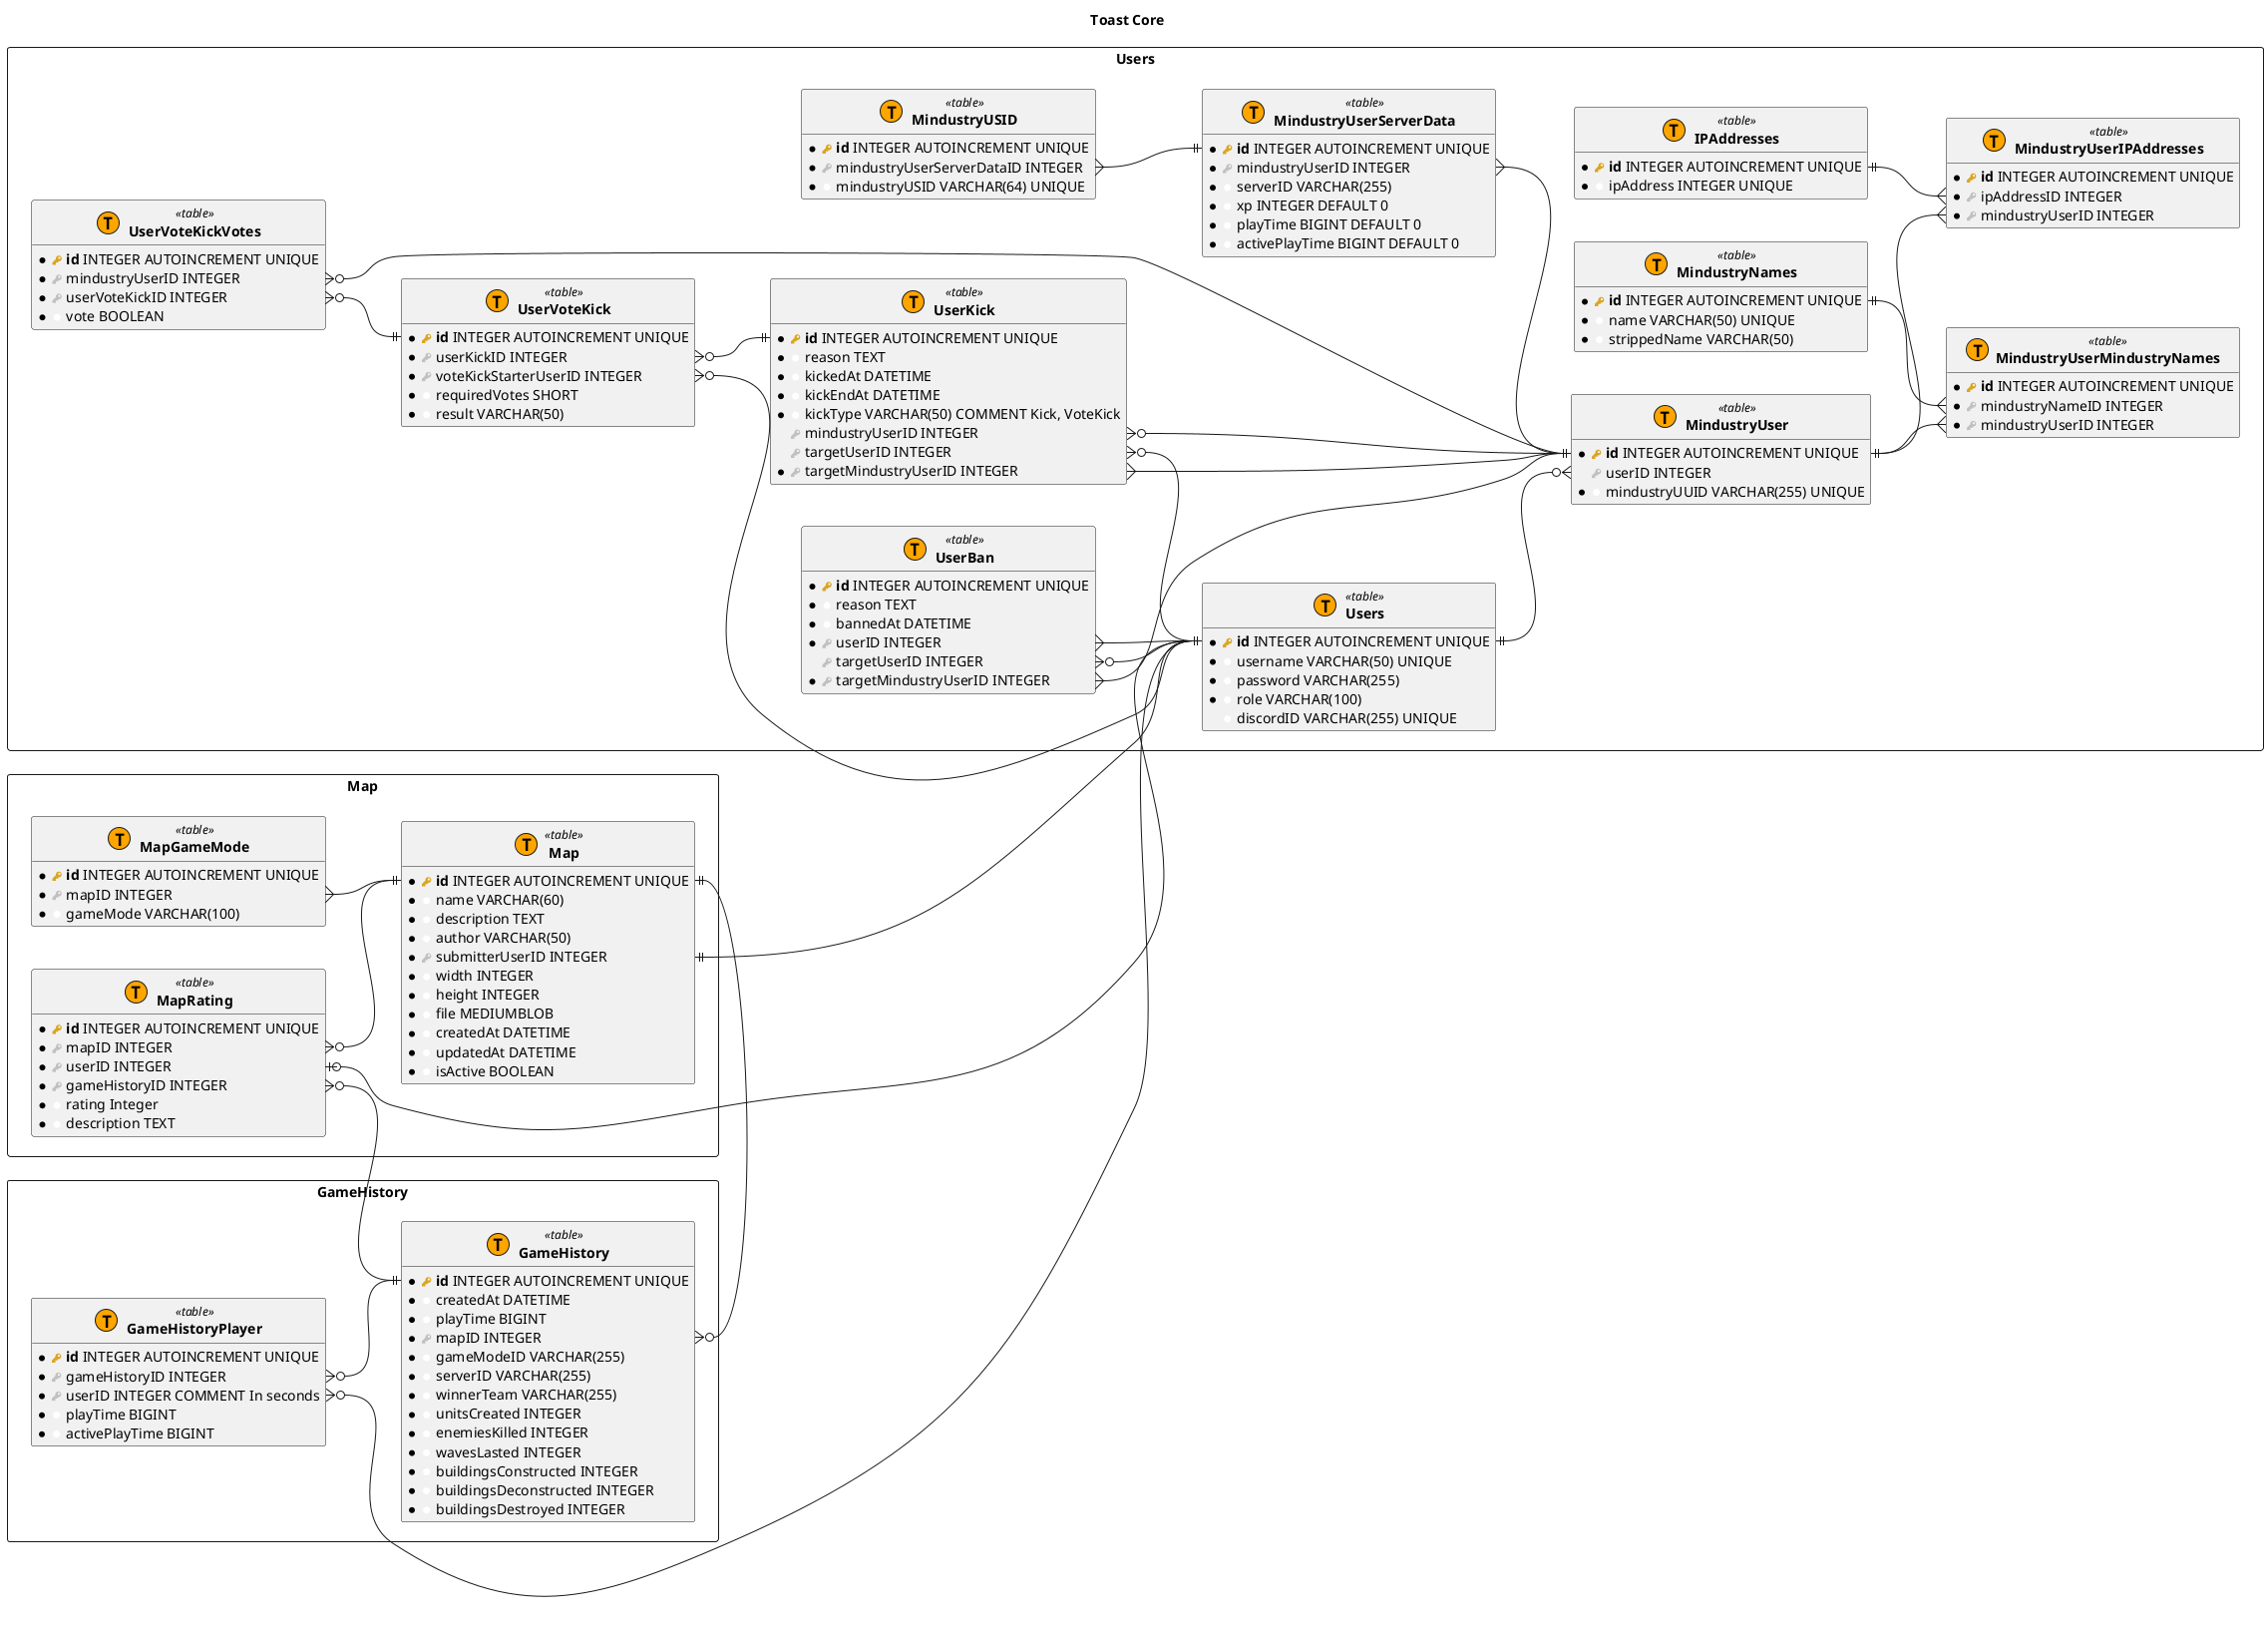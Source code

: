 @startuml

hide empty methods

!procedure $schema($name)
package "$name" as $name <<Rectangle>>
!endprocedure

!procedure $table($name)
entity "<b>$name</b>" as $name << (T, Orange) table >>
!endprocedure

!procedure $view($name)
entity "<b>$name</b>" as $name << (V, Aquamarine) view >>
!endprocedure

!procedure $pk($name)
<color:#GoldenRod><&key></color> <b>$name</b>
!endprocedure

!procedure $fk($name)
<color:#Silver><&key></color> $name
!endprocedure

!procedure $column($name)
{field} <color:#White><&media-record></color> $name
!endprocedure

title "Toast Core"

left to right direction

$schema("Users") {
    $table("Users") {
        * $pk("id") INTEGER AUTOINCREMENT UNIQUE
        * $column("username") VARCHAR(50) UNIQUE
        * $column("password") VARCHAR(255)
        * $column("role") VARCHAR(100)
          $column("discordID") VARCHAR(255) UNIQUE
    }

    $table("MindustryUserServerData") {
        * $pk("id") INTEGER AUTOINCREMENT UNIQUE
        * $fk("mindustryUserID") INTEGER
        * $column("serverID") VARCHAR(255)
        * $column("xp") INTEGER DEFAULT 0
        * $column("playTime") BIGINT DEFAULT 0
        * $column("activePlayTime") BIGINT DEFAULT 0
    }

    $table("MindustryUser") {
        * $pk("id") INTEGER AUTOINCREMENT UNIQUE
          $fk("userID") INTEGER
        * $column("mindustryUUID") VARCHAR(255) UNIQUE
    }

    $table("MindustryUSID") {
        * $pk("id") INTEGER AUTOINCREMENT UNIQUE
        * $fk("mindustryUserServerDataID") INTEGER
        * $column("mindustryUSID") VARCHAR(64) UNIQUE
    }

    $table("MindustryUserIPAddresses") {
        * $pk("id") INTEGER AUTOINCREMENT UNIQUE
        * $fk("ipAddressID") INTEGER
        * $fk("mindustryUserID") INTEGER
    }

    $table("MindustryUserMindustryNames") {
        * $pk("id") INTEGER AUTOINCREMENT UNIQUE
        * $fk("mindustryNameID") INTEGER
        * $fk("mindustryUserID") INTEGER
    }

    $table("IPAddresses") {
        * $pk("id") INTEGER AUTOINCREMENT UNIQUE
        * $column("ipAddress") INTEGER UNIQUE
    }

    $table("MindustryNames") {
        * $pk("id") INTEGER AUTOINCREMENT UNIQUE
        * $column("name") VARCHAR(50) UNIQUE
        * $column("strippedName") VARCHAR(50)
    }

    $table("UserKick") {
        * $pk("id") INTEGER AUTOINCREMENT UNIQUE
        * $column("reason") TEXT
        * $column("kickedAt") DATETIME
        * $column("kickEndAt") DATETIME
        * $column("kickType") VARCHAR(50) COMMENT Kick, VoteKick
          $fk("mindustryUserID") INTEGER
          $fk("targetUserID") INTEGER
        * $fk("targetMindustryUserID") INTEGER
    }

    $table("UserVoteKick") {
        * $pk("id") INTEGER AUTOINCREMENT UNIQUE
        * $fk("userKickID") INTEGER
        * $fk("voteKickStarterUserID") INTEGER
        * $column("requiredVotes") SHORT
        * $column("result") VARCHAR(50)
    }

    $table("UserVoteKickVotes") {
        * $pk("id") INTEGER AUTOINCREMENT UNIQUE
        * $fk("mindustryUserID") INTEGER
        * $fk("userVoteKickID") INTEGER
        * $column("vote") BOOLEAN
    }

    $table("UserBan") {
        * $pk("id") INTEGER AUTOINCREMENT UNIQUE
        * $column("reason") TEXT
        * $column("bannedAt") DATETIME
        * $fk("userID") INTEGER
          $fk("targetUserID") INTEGER
        * $fk("targetMindustryUserID") INTEGER
    }

    Users::id ||--o{ MindustryUser::userID
    MindustryUserServerData::mindustryUserID }--|| MindustryUser::id

    MindustryUSID::mindustryUserServerDataID }--|| MindustryUserServerData::id

    MindustryUser::id ||--{ MindustryUserIPAddresses::mindustryUserID
    IPAddresses::id ||--{ MindustryUserIPAddresses::ipAddressID
    MindustryUser::id ||--{ MindustryUserMindustryNames::mindustryUserID
    MindustryNames::id ||--{ MindustryUserMindustryNames::mindustryNameID

    UserKick::mindustryUserID }o--|| MindustryUser::id
    UserKick::targetUserID }o--|| Users::id
    UserKick::targetMindustryUserID }--|| MindustryUser::id

    UserVoteKick::voteKickStarterUserID }o--|| Users::id
    UserVoteKick::userKickID }o--|| UserKick::id

    UserVoteKickVotes::userVoteKickID }o--|| UserVoteKick::id
    UserVoteKickVotes::mindustryUserID }o--|| MindustryUser::id

    UserBan::userID }--|| Users::id
    UserBan::targetUserID }o--|| Users::id
    UserBan::targetMindustryUserID }--|| MindustryUser::id
}

$schema("Map") {
    $table("Map") {
        * $pk("id") INTEGER AUTOINCREMENT UNIQUE
        * $column("name") VARCHAR(60)
        * $column("description") TEXT
        * $column("author") VARCHAR(50)
        * $fk("submitterUserID") INTEGER
        * $column("width") INTEGER
        * $column("height") INTEGER
        * $column("file") MEDIUMBLOB
        * $column("createdAt") DATETIME
        * $column("updatedAt") DATETIME
        * $column("isActive") BOOLEAN
    }

    $table("MapGameMode") {
        * $pk("id") INTEGER AUTOINCREMENT UNIQUE
        * $fk("mapID") INTEGER
        * $column("gameMode") VARCHAR(100)
    }

    $table("MapRating") {
        * $pk("id") INTEGER AUTOINCREMENT UNIQUE
        * $fk("mapID") INTEGER
        * $fk("userID") INTEGER
        * $fk("gameHistoryID") INTEGER
        * $column("rating") Integer
        * $column("description") TEXT
    }

    Map::submitterUserID ||---|| Users.Users::id
    MapRating::mapID }o--|| Map::id
    MapRating::userID |o--|| Users.Users::id

    MapGameMode::mapID }--|| Map::id
}

$schema("GameHistory") {
    $table("GameHistory") {
        * $pk("id") INTEGER AUTOINCREMENT UNIQUE
        * $column("createdAt") DATETIME
        * $column("playTime") BIGINT
        * $fk("mapID") INTEGER
        * $column("gameModeID") VARCHAR(255)
        * $column("serverID") VARCHAR(255)
        * $column("winnerTeam") VARCHAR(255)
        * $column("unitsCreated") INTEGER
        * $column("enemiesKilled") INTEGER
        * $column("wavesLasted") INTEGER
        * $column("buildingsConstructed") INTEGER
        * $column("buildingsDeconstructed") INTEGER
        * $column("buildingsDestroyed") INTEGER
    }

    $table("GameHistoryPlayer") {
        * $pk("id") INTEGER AUTOINCREMENT UNIQUE
        * $fk("gameHistoryID") INTEGER
        * $fk("userID") INTEGER COMMENT In seconds
        * $column("playTime") BIGINT
        * $column("activePlayTime") BIGINT
    }

    GameHistoryPlayer::gameHistoryID }o--|| GameHistory::id
    GameHistoryPlayer::userID }o--|| Users.Users::id
    GameHistory::mapID }o--|| Map.Map::id
}

Map.MapRating::gameHistoryID }o--|| GameHistory.GameHistory::id

@enduml